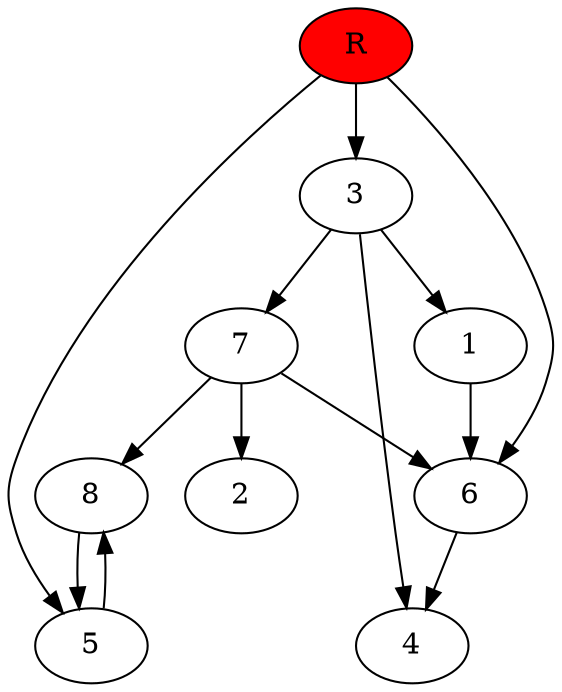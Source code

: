 digraph prb27281 {
	1
	2
	3
	4
	5
	6
	7
	8
	R [fillcolor="#ff0000" style=filled]
	1 -> 6
	3 -> 1
	3 -> 4
	3 -> 7
	5 -> 8
	6 -> 4
	7 -> 2
	7 -> 6
	7 -> 8
	8 -> 5
	R -> 3
	R -> 5
	R -> 6
}
